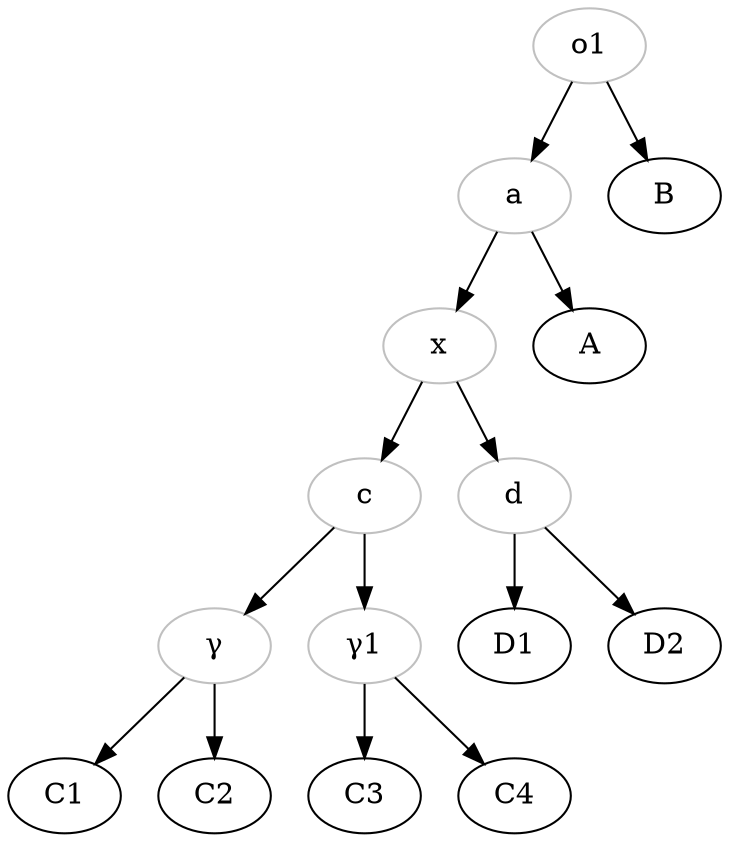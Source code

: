 digraph {
a[color="grey"];
c[color="grey"];
d[color="grey"];
gamma[label="γ", color="grey"];
gamma1[label="γ1"color="grey"];
o1[color="grey"];
x[color="grey"];
o1->B;
o1->a;
a->A;
a->x;
x->c;
c->gamma;
gamma->C1;
gamma->C2;
c->gamma1;
gamma1->C3;
gamma1->C4;
x->d;
d->D1;
d->D2;
}
